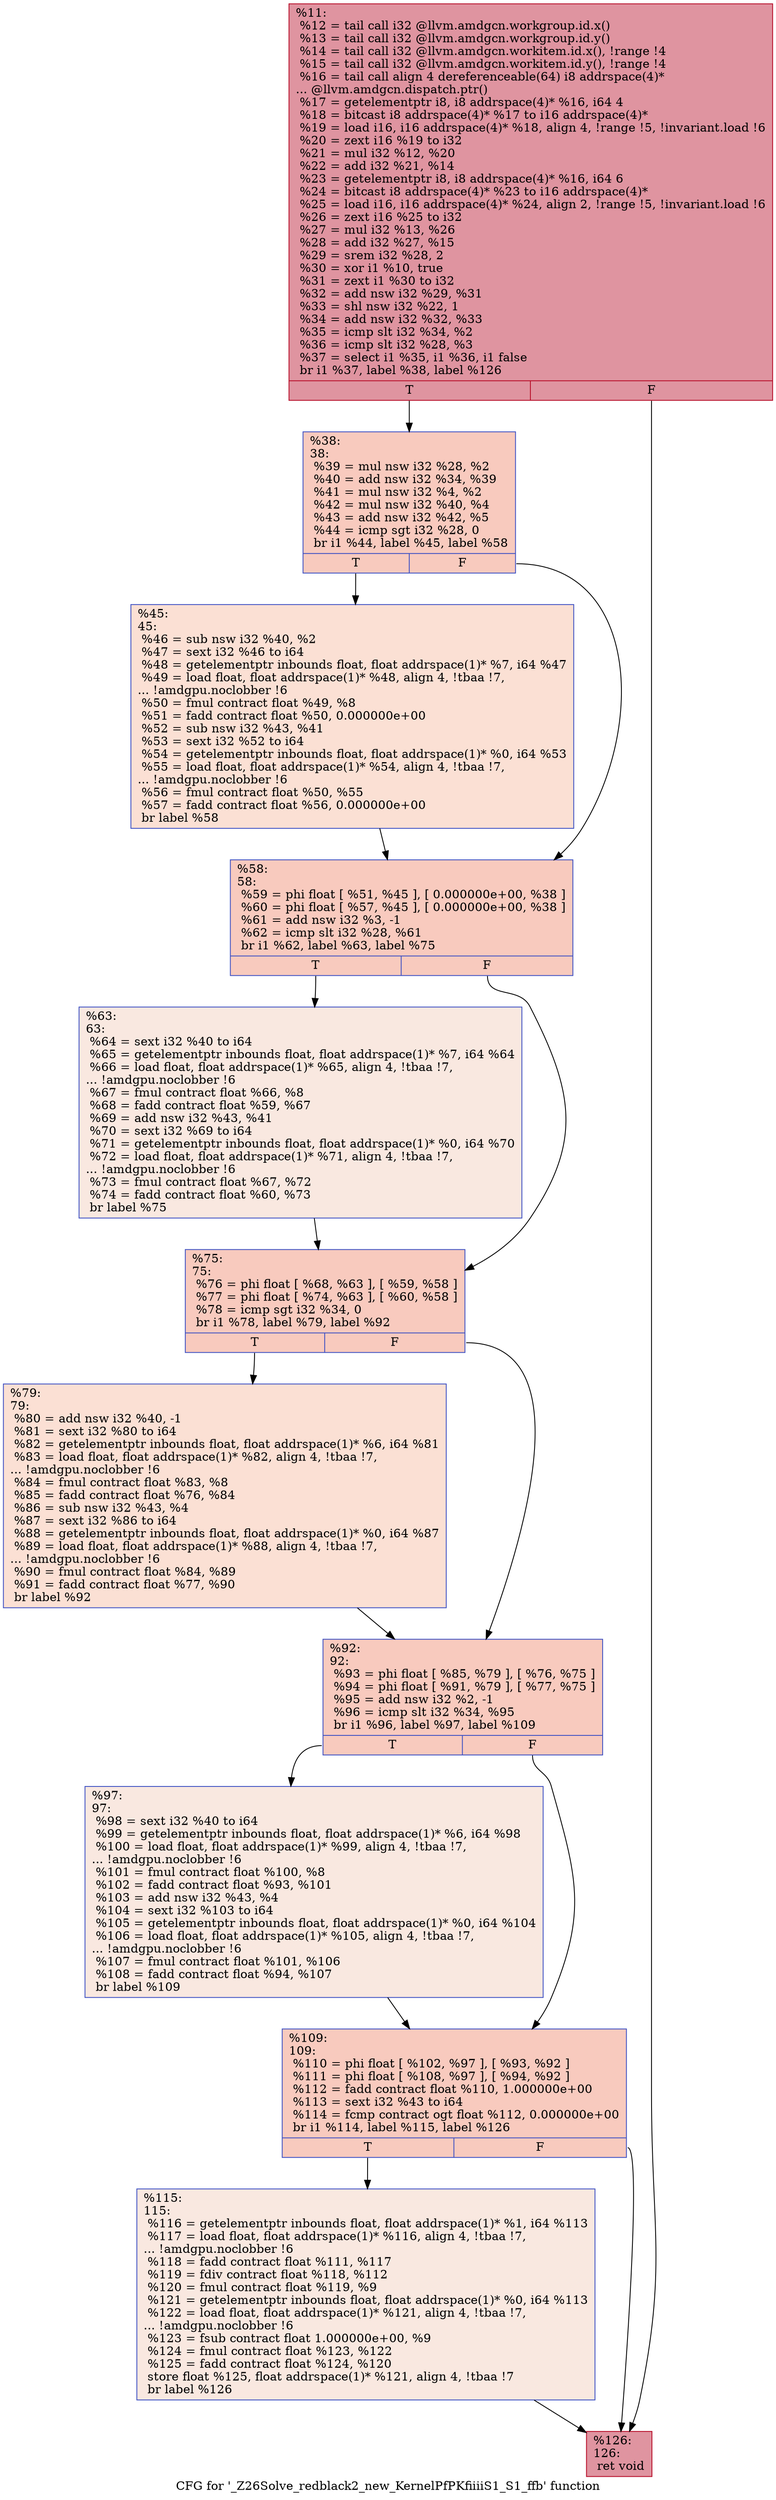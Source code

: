 digraph "CFG for '_Z26Solve_redblack2_new_KernelPfPKfiiiiS1_S1_ffb' function" {
	label="CFG for '_Z26Solve_redblack2_new_KernelPfPKfiiiiS1_S1_ffb' function";

	Node0x47da830 [shape=record,color="#b70d28ff", style=filled, fillcolor="#b70d2870",label="{%11:\l  %12 = tail call i32 @llvm.amdgcn.workgroup.id.x()\l  %13 = tail call i32 @llvm.amdgcn.workgroup.id.y()\l  %14 = tail call i32 @llvm.amdgcn.workitem.id.x(), !range !4\l  %15 = tail call i32 @llvm.amdgcn.workitem.id.y(), !range !4\l  %16 = tail call align 4 dereferenceable(64) i8 addrspace(4)*\l... @llvm.amdgcn.dispatch.ptr()\l  %17 = getelementptr i8, i8 addrspace(4)* %16, i64 4\l  %18 = bitcast i8 addrspace(4)* %17 to i16 addrspace(4)*\l  %19 = load i16, i16 addrspace(4)* %18, align 4, !range !5, !invariant.load !6\l  %20 = zext i16 %19 to i32\l  %21 = mul i32 %12, %20\l  %22 = add i32 %21, %14\l  %23 = getelementptr i8, i8 addrspace(4)* %16, i64 6\l  %24 = bitcast i8 addrspace(4)* %23 to i16 addrspace(4)*\l  %25 = load i16, i16 addrspace(4)* %24, align 2, !range !5, !invariant.load !6\l  %26 = zext i16 %25 to i32\l  %27 = mul i32 %13, %26\l  %28 = add i32 %27, %15\l  %29 = srem i32 %28, 2\l  %30 = xor i1 %10, true\l  %31 = zext i1 %30 to i32\l  %32 = add nsw i32 %29, %31\l  %33 = shl nsw i32 %22, 1\l  %34 = add nsw i32 %32, %33\l  %35 = icmp slt i32 %34, %2\l  %36 = icmp slt i32 %28, %3\l  %37 = select i1 %35, i1 %36, i1 false\l  br i1 %37, label %38, label %126\l|{<s0>T|<s1>F}}"];
	Node0x47da830:s0 -> Node0x47df5c0;
	Node0x47da830:s1 -> Node0x47df650;
	Node0x47df5c0 [shape=record,color="#3d50c3ff", style=filled, fillcolor="#ef886b70",label="{%38:\l38:                                               \l  %39 = mul nsw i32 %28, %2\l  %40 = add nsw i32 %34, %39\l  %41 = mul nsw i32 %4, %2\l  %42 = mul nsw i32 %40, %4\l  %43 = add nsw i32 %42, %5\l  %44 = icmp sgt i32 %28, 0\l  br i1 %44, label %45, label %58\l|{<s0>T|<s1>F}}"];
	Node0x47df5c0:s0 -> Node0x47dfb20;
	Node0x47df5c0:s1 -> Node0x47dfb70;
	Node0x47dfb20 [shape=record,color="#3d50c3ff", style=filled, fillcolor="#f7b99e70",label="{%45:\l45:                                               \l  %46 = sub nsw i32 %40, %2\l  %47 = sext i32 %46 to i64\l  %48 = getelementptr inbounds float, float addrspace(1)* %7, i64 %47\l  %49 = load float, float addrspace(1)* %48, align 4, !tbaa !7,\l... !amdgpu.noclobber !6\l  %50 = fmul contract float %49, %8\l  %51 = fadd contract float %50, 0.000000e+00\l  %52 = sub nsw i32 %43, %41\l  %53 = sext i32 %52 to i64\l  %54 = getelementptr inbounds float, float addrspace(1)* %0, i64 %53\l  %55 = load float, float addrspace(1)* %54, align 4, !tbaa !7,\l... !amdgpu.noclobber !6\l  %56 = fmul contract float %50, %55\l  %57 = fadd contract float %56, 0.000000e+00\l  br label %58\l}"];
	Node0x47dfb20 -> Node0x47dfb70;
	Node0x47dfb70 [shape=record,color="#3d50c3ff", style=filled, fillcolor="#ef886b70",label="{%58:\l58:                                               \l  %59 = phi float [ %51, %45 ], [ 0.000000e+00, %38 ]\l  %60 = phi float [ %57, %45 ], [ 0.000000e+00, %38 ]\l  %61 = add nsw i32 %3, -1\l  %62 = icmp slt i32 %28, %61\l  br i1 %62, label %63, label %75\l|{<s0>T|<s1>F}}"];
	Node0x47dfb70:s0 -> Node0x47e1850;
	Node0x47dfb70:s1 -> Node0x47e18a0;
	Node0x47e1850 [shape=record,color="#3d50c3ff", style=filled, fillcolor="#f1ccb870",label="{%63:\l63:                                               \l  %64 = sext i32 %40 to i64\l  %65 = getelementptr inbounds float, float addrspace(1)* %7, i64 %64\l  %66 = load float, float addrspace(1)* %65, align 4, !tbaa !7,\l... !amdgpu.noclobber !6\l  %67 = fmul contract float %66, %8\l  %68 = fadd contract float %59, %67\l  %69 = add nsw i32 %43, %41\l  %70 = sext i32 %69 to i64\l  %71 = getelementptr inbounds float, float addrspace(1)* %0, i64 %70\l  %72 = load float, float addrspace(1)* %71, align 4, !tbaa !7,\l... !amdgpu.noclobber !6\l  %73 = fmul contract float %67, %72\l  %74 = fadd contract float %60, %73\l  br label %75\l}"];
	Node0x47e1850 -> Node0x47e18a0;
	Node0x47e18a0 [shape=record,color="#3d50c3ff", style=filled, fillcolor="#ef886b70",label="{%75:\l75:                                               \l  %76 = phi float [ %68, %63 ], [ %59, %58 ]\l  %77 = phi float [ %74, %63 ], [ %60, %58 ]\l  %78 = icmp sgt i32 %34, 0\l  br i1 %78, label %79, label %92\l|{<s0>T|<s1>F}}"];
	Node0x47e18a0:s0 -> Node0x47e2480;
	Node0x47e18a0:s1 -> Node0x47e24d0;
	Node0x47e2480 [shape=record,color="#3d50c3ff", style=filled, fillcolor="#f7b99e70",label="{%79:\l79:                                               \l  %80 = add nsw i32 %40, -1\l  %81 = sext i32 %80 to i64\l  %82 = getelementptr inbounds float, float addrspace(1)* %6, i64 %81\l  %83 = load float, float addrspace(1)* %82, align 4, !tbaa !7,\l... !amdgpu.noclobber !6\l  %84 = fmul contract float %83, %8\l  %85 = fadd contract float %76, %84\l  %86 = sub nsw i32 %43, %4\l  %87 = sext i32 %86 to i64\l  %88 = getelementptr inbounds float, float addrspace(1)* %0, i64 %87\l  %89 = load float, float addrspace(1)* %88, align 4, !tbaa !7,\l... !amdgpu.noclobber !6\l  %90 = fmul contract float %84, %89\l  %91 = fadd contract float %77, %90\l  br label %92\l}"];
	Node0x47e2480 -> Node0x47e24d0;
	Node0x47e24d0 [shape=record,color="#3d50c3ff", style=filled, fillcolor="#ef886b70",label="{%92:\l92:                                               \l  %93 = phi float [ %85, %79 ], [ %76, %75 ]\l  %94 = phi float [ %91, %79 ], [ %77, %75 ]\l  %95 = add nsw i32 %2, -1\l  %96 = icmp slt i32 %34, %95\l  br i1 %96, label %97, label %109\l|{<s0>T|<s1>F}}"];
	Node0x47e24d0:s0 -> Node0x47e2fa0;
	Node0x47e24d0:s1 -> Node0x47e2ff0;
	Node0x47e2fa0 [shape=record,color="#3d50c3ff", style=filled, fillcolor="#f1ccb870",label="{%97:\l97:                                               \l  %98 = sext i32 %40 to i64\l  %99 = getelementptr inbounds float, float addrspace(1)* %6, i64 %98\l  %100 = load float, float addrspace(1)* %99, align 4, !tbaa !7,\l... !amdgpu.noclobber !6\l  %101 = fmul contract float %100, %8\l  %102 = fadd contract float %93, %101\l  %103 = add nsw i32 %43, %4\l  %104 = sext i32 %103 to i64\l  %105 = getelementptr inbounds float, float addrspace(1)* %0, i64 %104\l  %106 = load float, float addrspace(1)* %105, align 4, !tbaa !7,\l... !amdgpu.noclobber !6\l  %107 = fmul contract float %101, %106\l  %108 = fadd contract float %94, %107\l  br label %109\l}"];
	Node0x47e2fa0 -> Node0x47e2ff0;
	Node0x47e2ff0 [shape=record,color="#3d50c3ff", style=filled, fillcolor="#ef886b70",label="{%109:\l109:                                              \l  %110 = phi float [ %102, %97 ], [ %93, %92 ]\l  %111 = phi float [ %108, %97 ], [ %94, %92 ]\l  %112 = fadd contract float %110, 1.000000e+00\l  %113 = sext i32 %43 to i64\l  %114 = fcmp contract ogt float %112, 0.000000e+00\l  br i1 %114, label %115, label %126\l|{<s0>T|<s1>F}}"];
	Node0x47e2ff0:s0 -> Node0x47e3aa0;
	Node0x47e2ff0:s1 -> Node0x47df650;
	Node0x47e3aa0 [shape=record,color="#3d50c3ff", style=filled, fillcolor="#f1ccb870",label="{%115:\l115:                                              \l  %116 = getelementptr inbounds float, float addrspace(1)* %1, i64 %113\l  %117 = load float, float addrspace(1)* %116, align 4, !tbaa !7,\l... !amdgpu.noclobber !6\l  %118 = fadd contract float %111, %117\l  %119 = fdiv contract float %118, %112\l  %120 = fmul contract float %119, %9\l  %121 = getelementptr inbounds float, float addrspace(1)* %0, i64 %113\l  %122 = load float, float addrspace(1)* %121, align 4, !tbaa !7,\l... !amdgpu.noclobber !6\l  %123 = fsub contract float 1.000000e+00, %9\l  %124 = fmul contract float %123, %122\l  %125 = fadd contract float %124, %120\l  store float %125, float addrspace(1)* %121, align 4, !tbaa !7\l  br label %126\l}"];
	Node0x47e3aa0 -> Node0x47df650;
	Node0x47df650 [shape=record,color="#b70d28ff", style=filled, fillcolor="#b70d2870",label="{%126:\l126:                                              \l  ret void\l}"];
}
